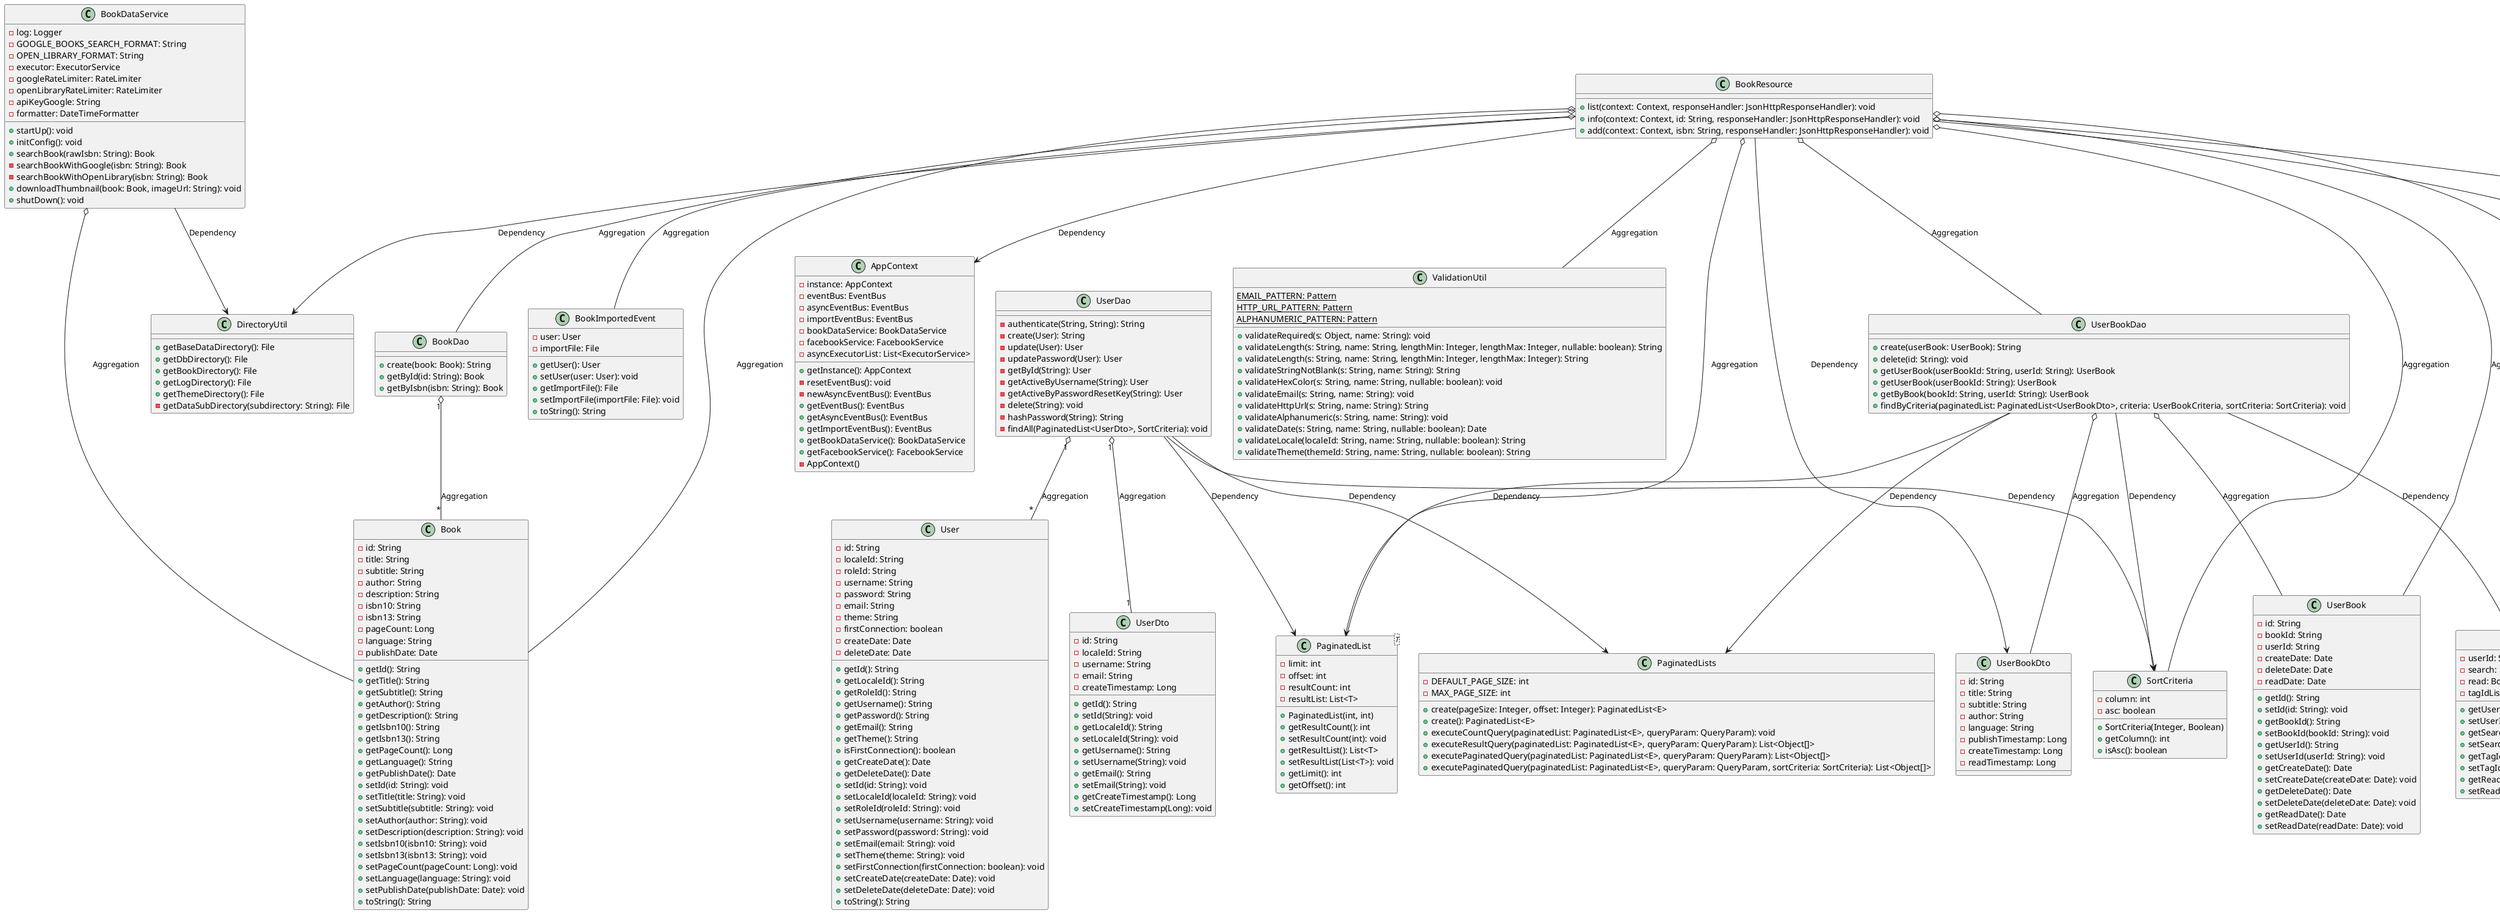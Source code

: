 @startuml BookAddDisplay

abstract class BaseResource {
  - request: HttpServletRequest
  - appKey: String
  # principal: IPrincipal
  + authenticate(): boolean
  + checkBaseFunction(baseFunction: BaseFunction): void
  + hasBaseFunction(baseFunction: BaseFunction): boolean
}

class BaseFunction {
  - id: String
  + getId(): String
  + setId(id: String): void
  + toString(): String
}

class BookResource {
  +list(context: Context, responseHandler: JsonHttpResponseHandler): void
  +info(context: Context, id: String, responseHandler: JsonHttpResponseHandler): void
  +add(context: Context, isbn: String, responseHandler: JsonHttpResponseHandler): void
}

class UserDto {
  - id: String
  - localeId: String
  - username: String
  - email: String
  - createTimestamp: Long

  + getId(): String
  + setId(String): void
  + getLocaleId(): String
  + setLocaleId(String): void
  + getUsername(): String
  + setUsername(String): void
  + getEmail(): String
  + setEmail(String): void
  + getCreateTimestamp(): Long
  + setCreateTimestamp(Long): void
}

class UserDao {
  - authenticate(String, String): String
  - create(User): String
  - update(User): User
  - updatePassword(User): User
  - getById(String): User
  - getActiveByUsername(String): User
  - getActiveByPasswordResetKey(String): User
  - delete(String): void
  - hashPassword(String): String
  - findAll(PaginatedList<UserDto>, SortCriteria): void
}

class User {
  - id: String
  - localeId: String
  - roleId: String
  - username: String
  - password: String
  - email: String
  - theme: String
  - firstConnection: boolean
  - createDate: Date
  - deleteDate: Date
  + getId(): String
  + getLocaleId(): String
  + getRoleId(): String
  + getUsername(): String
  + getPassword(): String
  + getEmail(): String
  + getTheme(): String
  + isFirstConnection(): boolean
  + getCreateDate(): Date
  + getDeleteDate(): Date
  + setId(id: String): void
  + setLocaleId(localeId: String): void
  + setRoleId(roleId: String): void
  + setUsername(username: String): void
  + setPassword(password: String): void
  + setEmail(email: String): void
  + setTheme(theme: String): void
  + setFirstConnection(firstConnection: boolean): void
  + setCreateDate(createDate: Date): void
  + setDeleteDate(deleteDate: Date): void
  + toString(): String
}

class Book {
  - id: String
  - title: String
  - subtitle: String
  - author: String
  - description: String
  - isbn10: String
  - isbn13: String
  - pageCount: Long
  - language: String
  - publishDate: Date
  + getId(): String
  + getTitle(): String
  + getSubtitle(): String
  + getAuthor(): String
  + getDescription(): String
  + getIsbn10(): String
  + getIsbn13(): String
  + getPageCount(): Long
  + getLanguage(): String
  + getPublishDate(): Date
  + setId(id: String): void
  + setTitle(title: String): void
  + setSubtitle(subtitle: String): void
  + setAuthor(author: String): void
  + setDescription(description: String): void
  + setIsbn10(isbn10: String): void
  + setIsbn13(isbn13: String): void
  + setPageCount(pageCount: Long): void
  + setLanguage(language: String): void
  + setPublishDate(publishDate: Date): void
  + toString(): String
}

class Tag {
  - id: String
  - name: String
  - userId: String
  - createDate: Date
  - deleteDate: Date
  - color: String
  + getId(): String
  + setId(id: String): void
  + getUserId(): String
  + setUserId(userId: String): void
  + getName(): String
  + setName(name: String): void
  + getCreateDate(): Date
  + setCreateDate(createDate: Date): void
  + getDeleteDate(): Date
  + setDeleteDate(deleteDate: Date): void
  + getColor(): String
  + setColor(color: String): void
  + toString(): String
}

class UserBook {
  - id: String
  - bookId: String
  - userId: String
  - createDate: Date
  - deleteDate: Date
  - readDate: Date

  + getId(): String
  + setId(id: String): void
  + getBookId(): String
  + setBookId(bookId: String): void
  + getUserId(): String
  + setUserId(userId: String): void
  + getCreateDate(): Date
  + setCreateDate(createDate: Date): void
  + getDeleteDate(): Date
  + setDeleteDate(deleteDate: Date): void
  + getReadDate(): Date
  + setReadDate(readDate: Date): void
}

class UserBookDao {
  +create(userBook: UserBook): String
  +delete(id: String): void
  +getUserBook(userBookId: String, userId: String): UserBook
  +getUserBook(userBookId: String): UserBook
  +getByBook(bookId: String, userId: String): UserBook
  +findByCriteria(paginatedList: PaginatedList<UserBookDto>, criteria: UserBookCriteria, sortCriteria: SortCriteria): void
}

class UserBookDto {
  - id: String
  - title: String
  - subtitle: String
  - author: String
  - language: String
  - publishTimestamp: Long
  - createTimestamp: Long
  - readTimestamp: Long
}

class BookDao {
  + create(book: Book): String
  + getById(id: String): Book
  + getByIsbn(isbn: String): Book
}

class TagDto {
  - id: String
  - name: String
  - color: String

  + getId(): String
  + setId(id: String): void
  + getName(): String
  + setName(name: String): void
  + getColor(): String
  + setColor(color: String): void
}

class TagDao {
  + getById(id: String): Tag
  + getByUserId(userId: String): List<Tag>
  + updateTagList(userBookId: String, tagIdSet: Set<String>): void
  + getByUserBookId(userBookId: String): List<TagDto>
  + create(tag: Tag): String
  + getByName(userId: String, name: String): Tag
  + getByTagId(userId: String, tagId: String): Tag
  + delete(tagId: String): void
  + findByName(userId: String, name: String): List<Tag>
}

class DirectoryUtil {
  + getBaseDataDirectory(): File
  + getDbDirectory(): File
  + getBookDirectory(): File
  + getLogDirectory(): File
  + getThemeDirectory(): File
  - getDataSubDirectory(subdirectory: String): File
}

class BookImportedEvent {
  - user: User
  - importFile: File
  + getUser(): User
  + setUser(user: User): void
  + getImportFile(): File
  + setImportFile(importFile: File): void
  + toString(): String
}

class UserBookCriteria {
  - userId: String
  - search: String
  - read: Boolean
  - tagIdList: List<String>

  + getUserId(): String
  + setUserId(userId: String): void
  + getSearch(): String
  + setSearch(search: String): void
  + getTagIdList(): List<String>
  + setTagIdList(tagIdList: List<String>): void
  + getRead(): Boolean
  + setRead(read: Boolean): void
}

class TagResource {
  - principal: Principal
  - authenticate(): boolean
  - list(): Response
  - add(name: String, color: String): Response
  - update(id: String, name: String, color: String): Response
  - delete(tagId: String): Response
}

class UserBookTag {
  - id: String
  - userBookId: String
  - tagId: String
  + getId(): String
  + setId(id: String): void
  + getUserBookId(): String
  + setUserBookId(userBookId: String): void
  + getTagId(): String
  + setTagId(tagId: String): void
  + hashCode(): int
  + equals(obj: Object): boolean
  + toString(): String
}

class SortCriteria {
  - column: int
  - asc: boolean

  + SortCriteria(Integer, Boolean)
  + getColumn(): int
  + isAsc(): boolean
}

class PaginatedList<T> {
  - limit: int
  - offset: int
  - resultCount: int
  - resultList: List<T>

  + PaginatedList(int, int)
  + getResultCount(): int
  + setResultCount(int): void
  + getResultList(): List<T>
  + setResultList(List<T>): void
  + getLimit(): int
  + getOffset(): int
}

class PaginatedLists {
  {field} -DEFAULT_PAGE_SIZE: int
  {field} -MAX_PAGE_SIZE: int
  + create(pageSize: Integer, offset: Integer): PaginatedList<E>
  + create(): PaginatedList<E>
  + executeCountQuery(paginatedList: PaginatedList<E>, queryParam: QueryParam): void
  + executeResultQuery(paginatedList: PaginatedList<E>, queryParam: QueryParam): List<Object[]>
  + executePaginatedQuery(paginatedList: PaginatedList<E>, queryParam: QueryParam): List<Object[]>
  + executePaginatedQuery(paginatedList: PaginatedList<E>, queryParam: QueryParam, sortCriteria: SortCriteria): List<Object[]>
}

class BookDataService {
- log: Logger
- GOOGLE_BOOKS_SEARCH_FORMAT: String
- OPEN_LIBRARY_FORMAT: String
- executor: ExecutorService
- googleRateLimiter: RateLimiter
- openLibraryRateLimiter: RateLimiter
- apiKeyGoogle: String
- formatter: DateTimeFormatter
+ startUp(): void
+ initConfig(): void
+ searchBook(rawIsbn: String): Book
- searchBookWithGoogle(isbn: String): Book
- searchBookWithOpenLibrary(isbn: String): Book
+ downloadThumbnail(book: Book, imageUrl: String): void
+ shutDown(): void
}

class AppContext {
  - instance: AppContext
  - eventBus: EventBus
  - asyncEventBus: EventBus
  - importEventBus: EventBus
  - bookDataService: BookDataService
  - facebookService: FacebookService
  - asyncExecutorList: List<ExecutorService>
  + getInstance(): AppContext
  - resetEventBus(): void
  - newAsyncEventBus(): EventBus
  + getEventBus(): EventBus
  + getAsyncEventBus(): EventBus
  + getImportEventBus(): EventBus
  + getBookDataService(): BookDataService
  + getFacebookService(): FacebookService
  - AppContext()
}

class ValidationUtil {
  {static} EMAIL_PATTERN: Pattern
  {static} HTTP_URL_PATTERN: Pattern
  {static} ALPHANUMERIC_PATTERN: Pattern
  + validateRequired(s: Object, name: String): void
  + validateLength(s: String, name: String, lengthMin: Integer, lengthMax: Integer, nullable: boolean): String
  + validateLength(s: String, name: String, lengthMin: Integer, lengthMax: Integer): String
  + validateStringNotBlank(s: String, name: String): String
  + validateHexColor(s: String, name: String, nullable: boolean): void
  + validateEmail(s: String, name: String): void
  + validateHttpUrl(s: String, name: String): String
  + validateAlphanumeric(s: String, name: String): void
  + validateDate(s: String, name: String, nullable: boolean): Date
  + validateLocale(localeId: String, name: String, nullable: boolean): String
  + validateTheme(themeId: String, name: String, nullable: boolean): String
}

BookResource --|> BaseResource
TagResource --|> BaseResource

UserDao "1" o-- "*" User : Aggregation
UserDao --> SortCriteria : Dependency
UserDao --> PaginatedList : Dependency
UserDao --> PaginatedLists : Dependency
UserDao "1" o-- "1" UserDto : Aggregation

BookDao "1" o-- "*" Book : Aggregation

TagDao o-- UserBookTag :  Aggregation
TagDao o-- TagDto : Aggregation
TagDao o-- Tag : Aggregation

TagResource o-- TagDao : Aggregation
TagResource o-- Tag : Aggregation

UserBookDao o-- UserBook : Aggregation
UserBookDao --> PaginatedList : Dependency
UserBookDao --> PaginatedLists : Dependency
UserBookDao --> SortCriteria : Dependency
UserBookDao --> UserBookCriteria : Dependency
UserBookDao o-- UserBookDto : Aggregation

' Check later from lines 394 to [TODO]:
BookResource o-- ValidationUtil : Aggregation
BookResource --> AppContext : Dependency
BookResource o-- Book : Aggregation
BookResource o-- BookDao : Aggregation
BookResource o-- UserBook : Aggregation
BookResource o-- UserBookDao : Aggregation
BookResource o-- TagDao : Aggregation
BookResource o-- UserBookCriteria : Aggregation
BookResource o-- SortCriteria : Aggregation
BookResource o-- PaginatedList : Aggregation
BookResource --> UserBookDto : Dependency

BookResource o-- BookImportedEvent : Aggregation
BookDataService --> DirectoryUtil : Dependency
BookDataService o-- Book : Aggregation

BookResource --> DirectoryUtil : Dependency

@enduml